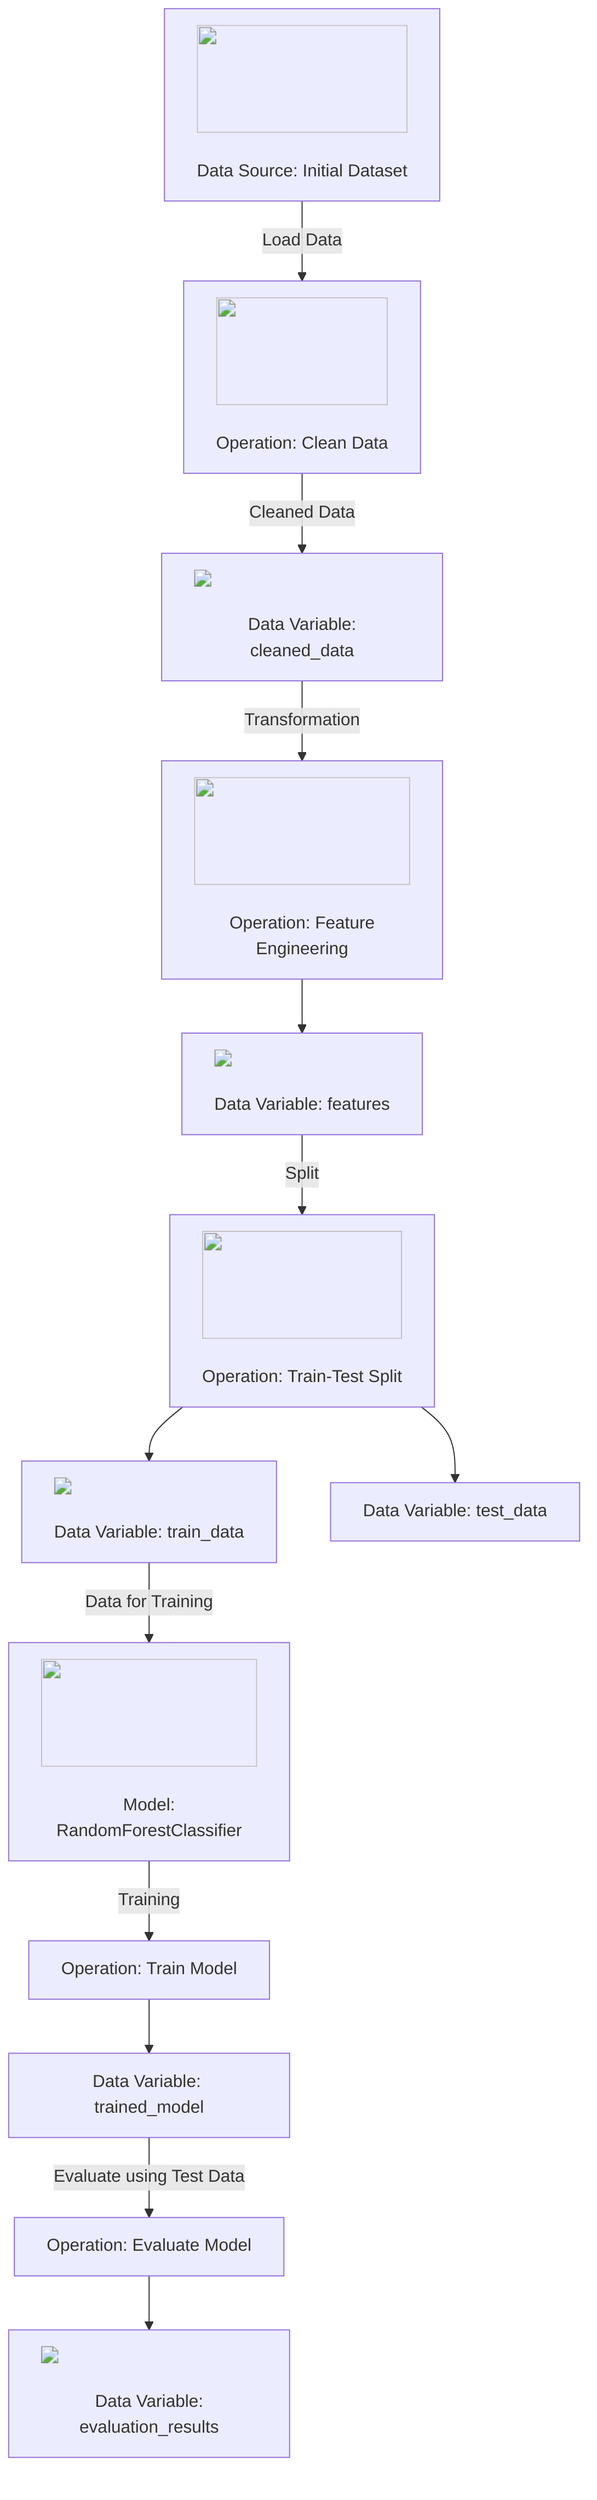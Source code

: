 flowchart TD
    %% Load Dataset
    DS1["<img src='icons/file.svg' width=100 height=100/> <br/> Data Source: Initial Dataset"] -->|Load Data| op1
    click DS1 "path/to/data.csv" "Open Data Source"

    %% Data Preparation
    op1["<img src='icons/column_split.svg' width=100 height=100/> <br/> Operation: Clean Data"] -->|Cleaned Data| dv1["<img src='dummy_plots/boxplot_template.svg'/> <br/> Data Variable: cleaned_data"]

    %% Feature Engineering
    dv1 -->|Transformation| op2["<img src='icons/column_split.svg' width=100 height=100/> <br/> Operation: Feature Engineering"]
    op2 --> dv2["<img src='dummy_plots/barplot_template.svg'/> <br/> Data Variable: features"]

    %% Split Data
    dv2 -->|Split| op3["<img src='icons/row_split.svg' width=100 height=100/> <br/> Operation: Train-Test Split"]
    op3 --> dv3["<img src='dummy_plots/scatter_plot_template.svg'/> <br/> Data Variable: train_data"]
    op3 --> dv4["Data Variable: test_data"]

    %% Initialize Model
    dv3 -->|Data for Training| model1["<img src='icons/brain.svg' width=100 height=100/> <br/> Model: RandomForestClassifier"]
    click model1 "https://scikit-learn.org/stable/modules/generated/sklearn.ensemble.RandomForestClassifier.html" "Open RandomForestClassifier Documentation"

    %% Train Model
    model1 -->|Training| op4["Operation: Train Model"]
    op4 --> dv5["Data Variable: trained_model"]

    %% Evaluate Model
    dv5 -->|Evaluate using Test Data| op5["Operation: Evaluate Model"]
    op5 --> dv6["<img src='dummy_plots/lineplot_template.svg'/> <br/> Data Variable: evaluation_results"]